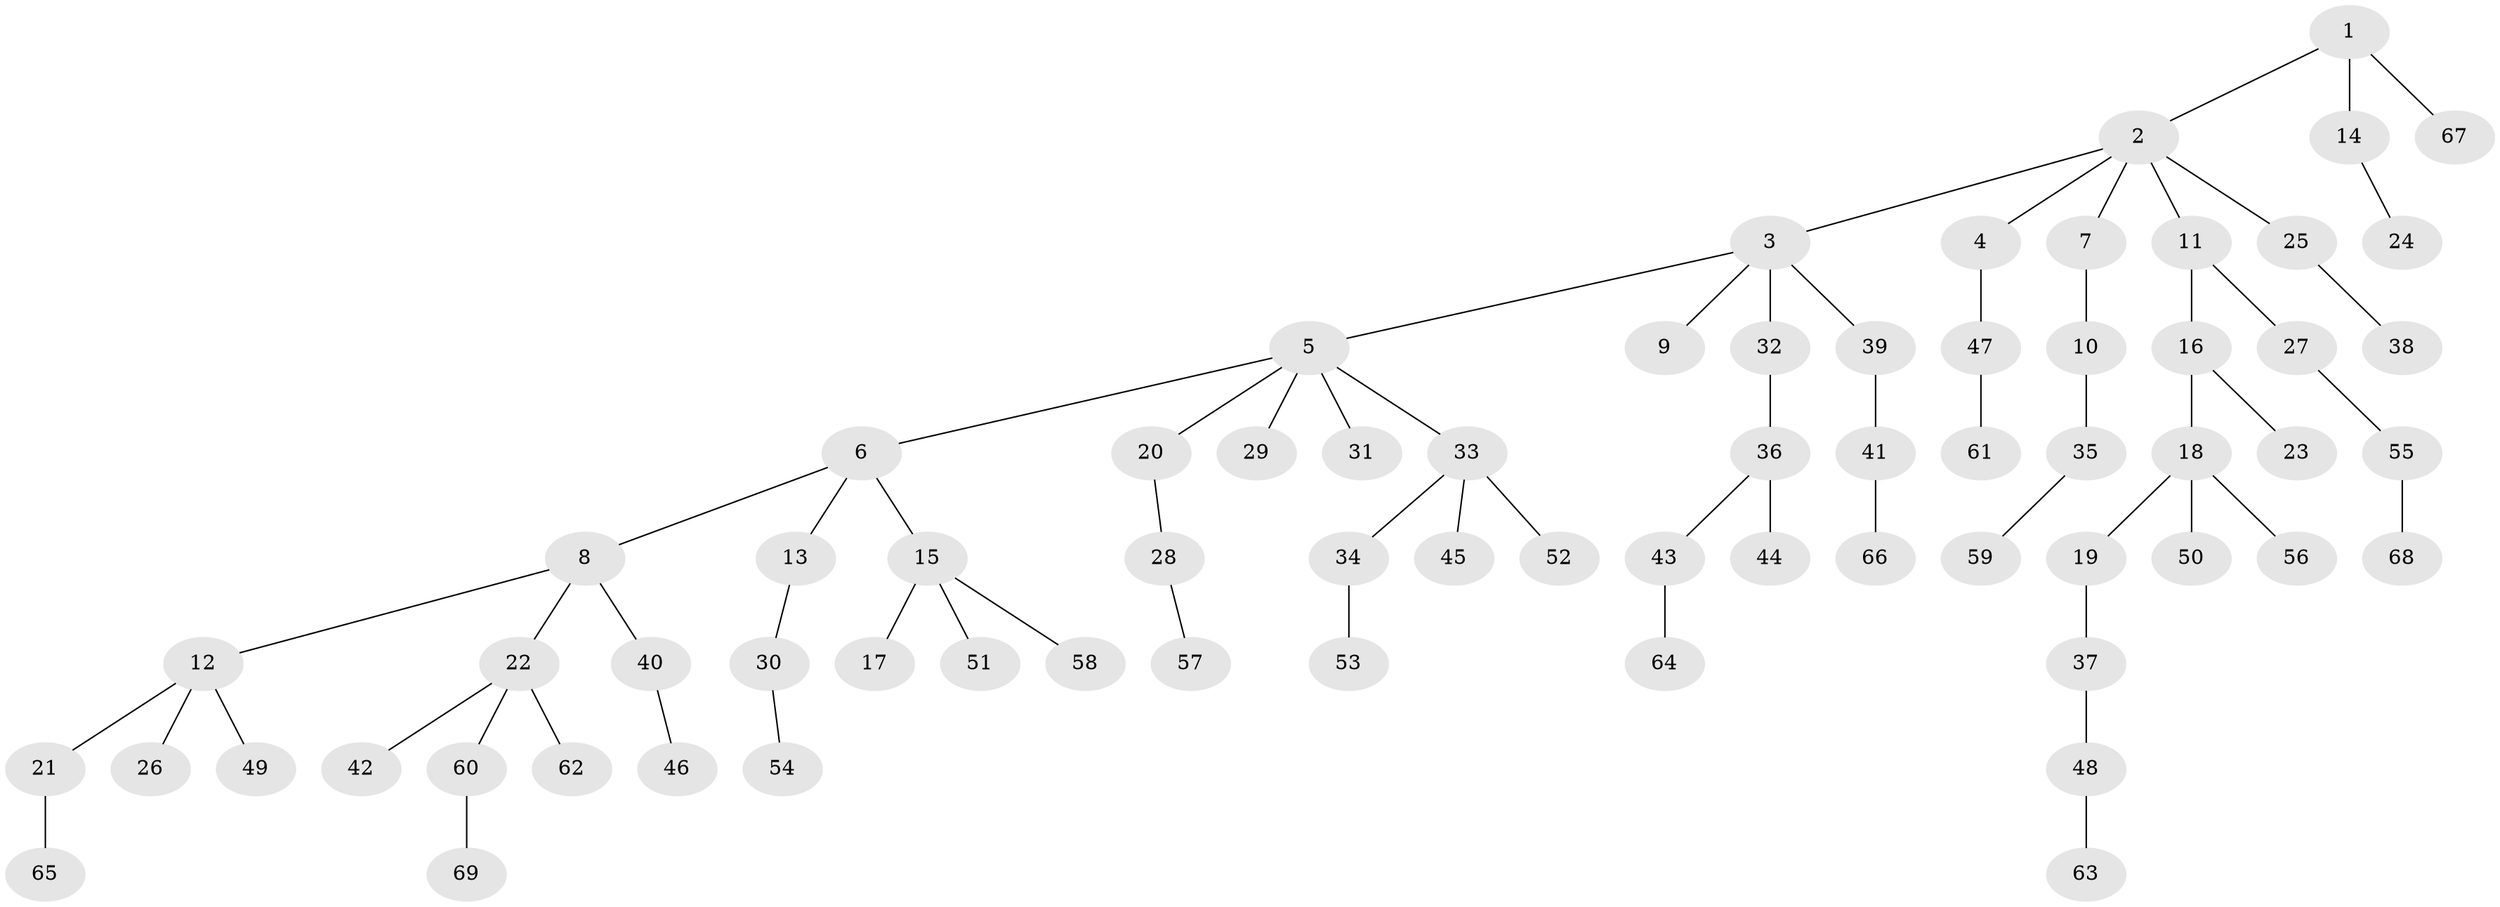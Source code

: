 // coarse degree distribution, {1: 0.6585365853658537, 2: 0.3170731707317073, 27: 0.024390243902439025}
// Generated by graph-tools (version 1.1) at 2025/56/03/04/25 21:56:09]
// undirected, 69 vertices, 68 edges
graph export_dot {
graph [start="1"]
  node [color=gray90,style=filled];
  1;
  2;
  3;
  4;
  5;
  6;
  7;
  8;
  9;
  10;
  11;
  12;
  13;
  14;
  15;
  16;
  17;
  18;
  19;
  20;
  21;
  22;
  23;
  24;
  25;
  26;
  27;
  28;
  29;
  30;
  31;
  32;
  33;
  34;
  35;
  36;
  37;
  38;
  39;
  40;
  41;
  42;
  43;
  44;
  45;
  46;
  47;
  48;
  49;
  50;
  51;
  52;
  53;
  54;
  55;
  56;
  57;
  58;
  59;
  60;
  61;
  62;
  63;
  64;
  65;
  66;
  67;
  68;
  69;
  1 -- 2;
  1 -- 14;
  1 -- 67;
  2 -- 3;
  2 -- 4;
  2 -- 7;
  2 -- 11;
  2 -- 25;
  3 -- 5;
  3 -- 9;
  3 -- 32;
  3 -- 39;
  4 -- 47;
  5 -- 6;
  5 -- 20;
  5 -- 29;
  5 -- 31;
  5 -- 33;
  6 -- 8;
  6 -- 13;
  6 -- 15;
  7 -- 10;
  8 -- 12;
  8 -- 22;
  8 -- 40;
  10 -- 35;
  11 -- 16;
  11 -- 27;
  12 -- 21;
  12 -- 26;
  12 -- 49;
  13 -- 30;
  14 -- 24;
  15 -- 17;
  15 -- 51;
  15 -- 58;
  16 -- 18;
  16 -- 23;
  18 -- 19;
  18 -- 50;
  18 -- 56;
  19 -- 37;
  20 -- 28;
  21 -- 65;
  22 -- 42;
  22 -- 60;
  22 -- 62;
  25 -- 38;
  27 -- 55;
  28 -- 57;
  30 -- 54;
  32 -- 36;
  33 -- 34;
  33 -- 45;
  33 -- 52;
  34 -- 53;
  35 -- 59;
  36 -- 43;
  36 -- 44;
  37 -- 48;
  39 -- 41;
  40 -- 46;
  41 -- 66;
  43 -- 64;
  47 -- 61;
  48 -- 63;
  55 -- 68;
  60 -- 69;
}
